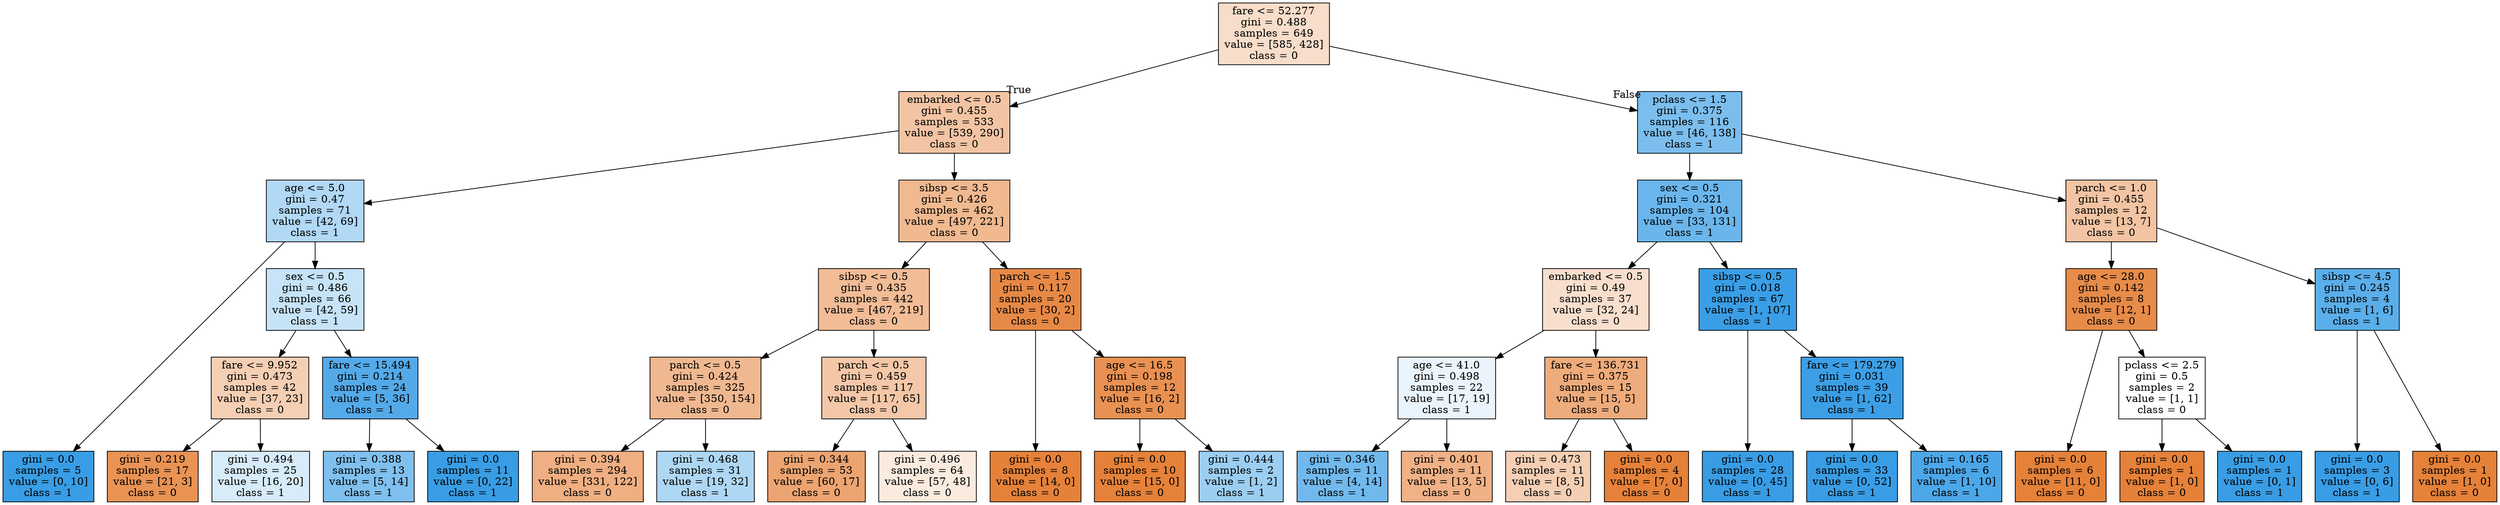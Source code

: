 digraph Tree {
node [shape=box, style="filled", color="black"] ;
graph [ranksep=equally, splines=polyline] ;
0 [label="fare <= 52.277\ngini = 0.488\nsamples = 649\nvalue = [585, 428]\nclass = 0", fillcolor="#e5813944"] ;
1 [label="embarked <= 0.5\ngini = 0.455\nsamples = 533\nvalue = [539, 290]\nclass = 0", fillcolor="#e5813976"] ;
0 -> 1 [labeldistance=2.5, labelangle=45, headlabel="True"] ;
2 [label="age <= 5.0\ngini = 0.47\nsamples = 71\nvalue = [42, 69]\nclass = 1", fillcolor="#399de564"] ;
1 -> 2 ;
3 [label="gini = 0.0\nsamples = 5\nvalue = [0, 10]\nclass = 1", fillcolor="#399de5ff"] ;
2 -> 3 ;
4 [label="sex <= 0.5\ngini = 0.486\nsamples = 66\nvalue = [42, 59]\nclass = 1", fillcolor="#399de549"] ;
2 -> 4 ;
5 [label="fare <= 9.952\ngini = 0.473\nsamples = 42\nvalue = [37, 23]\nclass = 0", fillcolor="#e5813960"] ;
4 -> 5 ;
6 [label="gini = 0.219\nsamples = 17\nvalue = [21, 3]\nclass = 0", fillcolor="#e58139db"] ;
5 -> 6 ;
7 [label="gini = 0.494\nsamples = 25\nvalue = [16, 20]\nclass = 1", fillcolor="#399de533"] ;
5 -> 7 ;
8 [label="fare <= 15.494\ngini = 0.214\nsamples = 24\nvalue = [5, 36]\nclass = 1", fillcolor="#399de5dc"] ;
4 -> 8 ;
9 [label="gini = 0.388\nsamples = 13\nvalue = [5, 14]\nclass = 1", fillcolor="#399de5a4"] ;
8 -> 9 ;
10 [label="gini = 0.0\nsamples = 11\nvalue = [0, 22]\nclass = 1", fillcolor="#399de5ff"] ;
8 -> 10 ;
11 [label="sibsp <= 3.5\ngini = 0.426\nsamples = 462\nvalue = [497, 221]\nclass = 0", fillcolor="#e581398e"] ;
1 -> 11 ;
12 [label="sibsp <= 0.5\ngini = 0.435\nsamples = 442\nvalue = [467, 219]\nclass = 0", fillcolor="#e5813987"] ;
11 -> 12 ;
13 [label="parch <= 0.5\ngini = 0.424\nsamples = 325\nvalue = [350, 154]\nclass = 0", fillcolor="#e581398f"] ;
12 -> 13 ;
14 [label="gini = 0.394\nsamples = 294\nvalue = [331, 122]\nclass = 0", fillcolor="#e58139a1"] ;
13 -> 14 ;
15 [label="gini = 0.468\nsamples = 31\nvalue = [19, 32]\nclass = 1", fillcolor="#399de568"] ;
13 -> 15 ;
16 [label="parch <= 0.5\ngini = 0.459\nsamples = 117\nvalue = [117, 65]\nclass = 0", fillcolor="#e5813971"] ;
12 -> 16 ;
17 [label="gini = 0.344\nsamples = 53\nvalue = [60, 17]\nclass = 0", fillcolor="#e58139b7"] ;
16 -> 17 ;
18 [label="gini = 0.496\nsamples = 64\nvalue = [57, 48]\nclass = 0", fillcolor="#e5813928"] ;
16 -> 18 ;
19 [label="parch <= 1.5\ngini = 0.117\nsamples = 20\nvalue = [30, 2]\nclass = 0", fillcolor="#e58139ee"] ;
11 -> 19 ;
20 [label="gini = 0.0\nsamples = 8\nvalue = [14, 0]\nclass = 0", fillcolor="#e58139ff"] ;
19 -> 20 ;
21 [label="age <= 16.5\ngini = 0.198\nsamples = 12\nvalue = [16, 2]\nclass = 0", fillcolor="#e58139df"] ;
19 -> 21 ;
22 [label="gini = 0.0\nsamples = 10\nvalue = [15, 0]\nclass = 0", fillcolor="#e58139ff"] ;
21 -> 22 ;
23 [label="gini = 0.444\nsamples = 2\nvalue = [1, 2]\nclass = 1", fillcolor="#399de57f"] ;
21 -> 23 ;
24 [label="pclass <= 1.5\ngini = 0.375\nsamples = 116\nvalue = [46, 138]\nclass = 1", fillcolor="#399de5aa"] ;
0 -> 24 [labeldistance=2.5, labelangle=-45, headlabel="False"] ;
25 [label="sex <= 0.5\ngini = 0.321\nsamples = 104\nvalue = [33, 131]\nclass = 1", fillcolor="#399de5bf"] ;
24 -> 25 ;
26 [label="embarked <= 0.5\ngini = 0.49\nsamples = 37\nvalue = [32, 24]\nclass = 0", fillcolor="#e5813940"] ;
25 -> 26 ;
27 [label="age <= 41.0\ngini = 0.498\nsamples = 22\nvalue = [17, 19]\nclass = 1", fillcolor="#399de51b"] ;
26 -> 27 ;
28 [label="gini = 0.346\nsamples = 11\nvalue = [4, 14]\nclass = 1", fillcolor="#399de5b6"] ;
27 -> 28 ;
29 [label="gini = 0.401\nsamples = 11\nvalue = [13, 5]\nclass = 0", fillcolor="#e581399d"] ;
27 -> 29 ;
30 [label="fare <= 136.731\ngini = 0.375\nsamples = 15\nvalue = [15, 5]\nclass = 0", fillcolor="#e58139aa"] ;
26 -> 30 ;
31 [label="gini = 0.473\nsamples = 11\nvalue = [8, 5]\nclass = 0", fillcolor="#e5813960"] ;
30 -> 31 ;
32 [label="gini = 0.0\nsamples = 4\nvalue = [7, 0]\nclass = 0", fillcolor="#e58139ff"] ;
30 -> 32 ;
33 [label="sibsp <= 0.5\ngini = 0.018\nsamples = 67\nvalue = [1, 107]\nclass = 1", fillcolor="#399de5fd"] ;
25 -> 33 ;
34 [label="gini = 0.0\nsamples = 28\nvalue = [0, 45]\nclass = 1", fillcolor="#399de5ff"] ;
33 -> 34 ;
35 [label="fare <= 179.279\ngini = 0.031\nsamples = 39\nvalue = [1, 62]\nclass = 1", fillcolor="#399de5fb"] ;
33 -> 35 ;
36 [label="gini = 0.0\nsamples = 33\nvalue = [0, 52]\nclass = 1", fillcolor="#399de5ff"] ;
35 -> 36 ;
37 [label="gini = 0.165\nsamples = 6\nvalue = [1, 10]\nclass = 1", fillcolor="#399de5e6"] ;
35 -> 37 ;
38 [label="parch <= 1.0\ngini = 0.455\nsamples = 12\nvalue = [13, 7]\nclass = 0", fillcolor="#e5813976"] ;
24 -> 38 ;
39 [label="age <= 28.0\ngini = 0.142\nsamples = 8\nvalue = [12, 1]\nclass = 0", fillcolor="#e58139ea"] ;
38 -> 39 ;
40 [label="gini = 0.0\nsamples = 6\nvalue = [11, 0]\nclass = 0", fillcolor="#e58139ff"] ;
39 -> 40 ;
41 [label="pclass <= 2.5\ngini = 0.5\nsamples = 2\nvalue = [1, 1]\nclass = 0", fillcolor="#e5813900"] ;
39 -> 41 ;
42 [label="gini = 0.0\nsamples = 1\nvalue = [1, 0]\nclass = 0", fillcolor="#e58139ff"] ;
41 -> 42 ;
43 [label="gini = 0.0\nsamples = 1\nvalue = [0, 1]\nclass = 1", fillcolor="#399de5ff"] ;
41 -> 43 ;
44 [label="sibsp <= 4.5\ngini = 0.245\nsamples = 4\nvalue = [1, 6]\nclass = 1", fillcolor="#399de5d4"] ;
38 -> 44 ;
45 [label="gini = 0.0\nsamples = 3\nvalue = [0, 6]\nclass = 1", fillcolor="#399de5ff"] ;
44 -> 45 ;
46 [label="gini = 0.0\nsamples = 1\nvalue = [1, 0]\nclass = 0", fillcolor="#e58139ff"] ;
44 -> 46 ;
{rank=same ; 0} ;
{rank=same ; 1; 24} ;
{rank=same ; 2; 11; 25; 38} ;
{rank=same ; 4; 12; 19; 26; 33; 39; 44} ;
{rank=same ; 5; 8; 13; 16; 21; 27; 30; 35; 41} ;
{rank=same ; 3; 6; 7; 9; 10; 14; 15; 17; 18; 20; 22; 23; 28; 29; 31; 32; 34; 36; 37; 40; 42; 43; 45; 46} ;
}